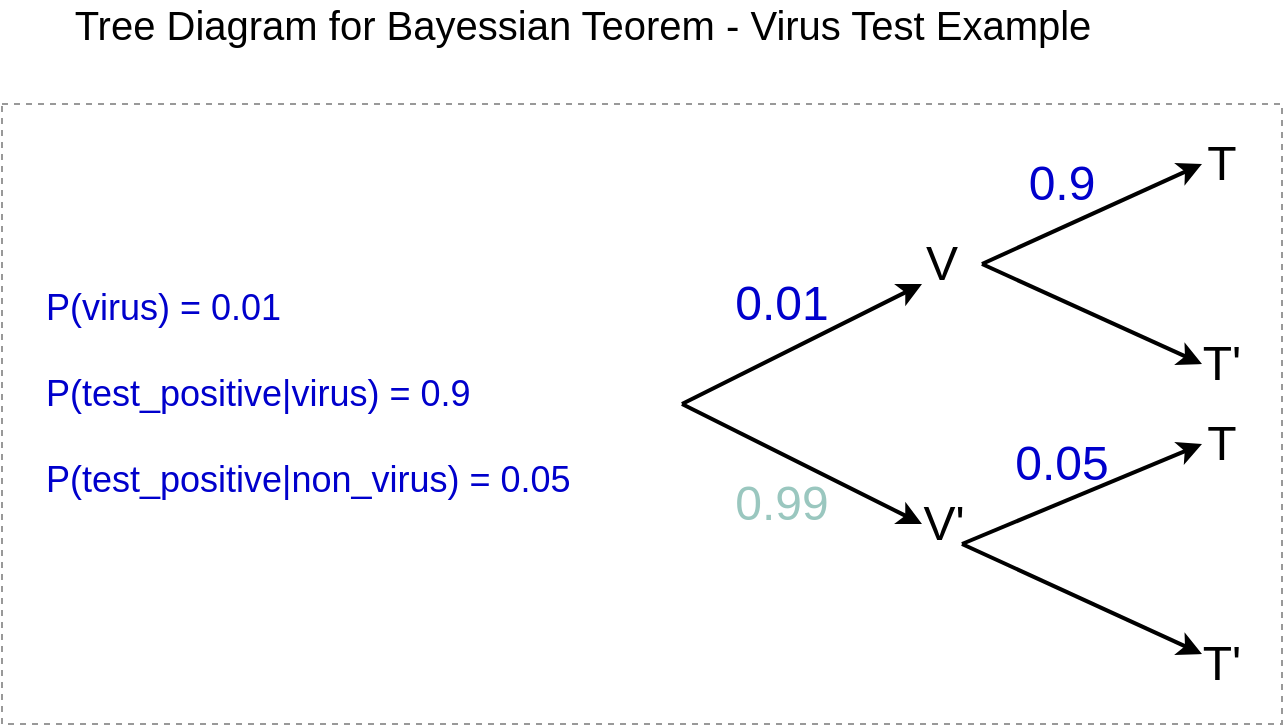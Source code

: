 <mxfile version="13.1.1" type="device"><diagram id="HqzTKb5rSb94MxnUH5ud" name="Page-1"><mxGraphModel dx="1009" dy="586" grid="1" gridSize="10" guides="1" tooltips="1" connect="1" arrows="1" fold="1" page="1" pageScale="1" pageWidth="850" pageHeight="1100" math="0" shadow="0"><root><mxCell id="0"/><mxCell id="1" parent="0"/><mxCell id="sLqzf8rt2Lw7JNs2sqd3-40" value="" style="rounded=0;whiteSpace=wrap;html=1;strokeWidth=1;strokeColor=#999999;dashed=1;" vertex="1" parent="1"><mxGeometry x="10" y="70" width="640" height="310" as="geometry"/></mxCell><mxCell id="sLqzf8rt2Lw7JNs2sqd3-43" value="&lt;font style=&quot;font-size: 20px&quot;&gt;Tree Diagram for Bayessian Teorem - Virus Test Example&lt;/font&gt;" style="text;html=1;align=center;verticalAlign=middle;resizable=0;points=[];autosize=1;" vertex="1" parent="1"><mxGeometry x="40" y="20" width="520" height="20" as="geometry"/></mxCell><mxCell id="sLqzf8rt2Lw7JNs2sqd3-46" value="&lt;div style=&quot;font-size: 18px&quot;&gt;&lt;font style=&quot;font-size: 18px&quot; color=&quot;#0000cc&quot;&gt;P(virus) = 0.01&lt;/font&gt;&lt;/div&gt;&lt;div style=&quot;font-size: 18px&quot;&gt;&lt;font style=&quot;font-size: 18px&quot; color=&quot;#0000cc&quot;&gt;&lt;br&gt;&lt;/font&gt;&lt;/div&gt;&lt;div style=&quot;font-size: 18px&quot;&gt;&lt;font style=&quot;font-size: 18px&quot; color=&quot;#0000cc&quot;&gt;P(test_positive|virus) = 0.9&lt;/font&gt;&lt;/div&gt;&lt;div style=&quot;font-size: 18px&quot;&gt;&lt;font style=&quot;font-size: 18px&quot; color=&quot;#0000cc&quot;&gt;&lt;br&gt;&lt;/font&gt;&lt;/div&gt;&lt;div style=&quot;font-size: 18px&quot;&gt;&lt;font style=&quot;font-size: 18px&quot; color=&quot;#0000cc&quot;&gt;P(test_positive|non_virus) = 0.05&lt;/font&gt;&lt;/div&gt;" style="text;html=1;align=left;verticalAlign=middle;resizable=0;points=[];autosize=1;" vertex="1" parent="1"><mxGeometry x="30" y="180" width="280" height="70" as="geometry"/></mxCell><mxCell id="sLqzf8rt2Lw7JNs2sqd3-4" value="" style="endArrow=classic;html=1;endFill=1;fillColor=#f8cecc;strokeColor=#000000;strokeWidth=2;" edge="1" parent="1"><mxGeometry width="50" height="50" relative="1" as="geometry"><mxPoint x="350" y="220" as="sourcePoint"/><mxPoint x="470" y="160" as="targetPoint"/></mxGeometry></mxCell><mxCell id="sLqzf8rt2Lw7JNs2sqd3-5" value="" style="endArrow=classic;html=1;endFill=1;fillColor=#f8cecc;strokeColor=#000000;strokeWidth=2;" edge="1" parent="1"><mxGeometry width="50" height="50" relative="1" as="geometry"><mxPoint x="350" y="220" as="sourcePoint"/><mxPoint x="470" y="280" as="targetPoint"/></mxGeometry></mxCell><mxCell id="sLqzf8rt2Lw7JNs2sqd3-19" value="" style="group;strokeWidth=2;" vertex="1" connectable="0" parent="1"><mxGeometry x="470" y="220" width="170" height="140" as="geometry"/></mxCell><mxCell id="sLqzf8rt2Lw7JNs2sqd3-24" value="&lt;font style=&quot;font-size: 24px&quot;&gt;V'&lt;/font&gt;" style="text;html=1;strokeColor=none;fillColor=none;align=center;verticalAlign=middle;whiteSpace=wrap;rounded=0;" vertex="1" parent="sLqzf8rt2Lw7JNs2sqd3-19"><mxGeometry x="-9" y="50" width="40" height="20" as="geometry"/></mxCell><mxCell id="sLqzf8rt2Lw7JNs2sqd3-30" value="" style="endArrow=classic;html=1;endFill=1;fillColor=#f8cecc;strokeColor=#000000;strokeWidth=2;" edge="1" parent="sLqzf8rt2Lw7JNs2sqd3-19"><mxGeometry width="50" height="50" relative="1" as="geometry"><mxPoint x="20" y="70" as="sourcePoint"/><mxPoint x="140" y="20" as="targetPoint"/></mxGeometry></mxCell><mxCell id="sLqzf8rt2Lw7JNs2sqd3-31" value="" style="endArrow=classic;html=1;endFill=1;fillColor=#f8cecc;strokeColor=#000000;strokeWidth=2;exitX=1;exitY=0.5;exitDx=0;exitDy=0;entryX=0;entryY=0.25;entryDx=0;entryDy=0;" edge="1" parent="sLqzf8rt2Lw7JNs2sqd3-19" target="sLqzf8rt2Lw7JNs2sqd3-35"><mxGeometry width="50" height="50" relative="1" as="geometry"><mxPoint x="20" y="70" as="sourcePoint"/><mxPoint x="130" y="120" as="targetPoint"/></mxGeometry></mxCell><mxCell id="sLqzf8rt2Lw7JNs2sqd3-35" value="&lt;font style=&quot;font-size: 24px&quot;&gt;T'&lt;/font&gt;" style="text;html=1;strokeColor=none;fillColor=none;align=center;verticalAlign=middle;whiteSpace=wrap;rounded=0;" vertex="1" parent="sLqzf8rt2Lw7JNs2sqd3-19"><mxGeometry x="140" y="120" width="20" height="20" as="geometry"/></mxCell><mxCell id="sLqzf8rt2Lw7JNs2sqd3-38" value="&lt;font style=&quot;font-size: 24px&quot; color=&quot;#0000cc&quot;&gt;0.05&lt;/font&gt;" style="text;html=1;strokeColor=none;fillColor=none;align=center;verticalAlign=middle;whiteSpace=wrap;rounded=0;" vertex="1" parent="sLqzf8rt2Lw7JNs2sqd3-19"><mxGeometry x="50" y="20" width="40" height="20" as="geometry"/></mxCell><mxCell id="sLqzf8rt2Lw7JNs2sqd3-23" value="&lt;font style=&quot;font-size: 24px&quot;&gt;V&lt;/font&gt;" style="text;html=1;strokeColor=none;fillColor=none;align=center;verticalAlign=middle;whiteSpace=wrap;rounded=0;" vertex="1" parent="1"><mxGeometry x="460" y="140" width="40" height="20" as="geometry"/></mxCell><mxCell id="sLqzf8rt2Lw7JNs2sqd3-13" value="" style="endArrow=classic;html=1;endFill=1;fillColor=#f8cecc;strokeColor=#000000;strokeWidth=2;" edge="1" parent="1"><mxGeometry width="50" height="50" relative="1" as="geometry"><mxPoint x="500" y="150" as="sourcePoint"/><mxPoint x="610" y="100" as="targetPoint"/></mxGeometry></mxCell><mxCell id="sLqzf8rt2Lw7JNs2sqd3-25" value="" style="endArrow=classic;html=1;endFill=1;fillColor=#f8cecc;strokeColor=#000000;strokeWidth=2;exitX=1;exitY=0.5;exitDx=0;exitDy=0;" edge="1" parent="1" source="sLqzf8rt2Lw7JNs2sqd3-23"><mxGeometry width="50" height="50" relative="1" as="geometry"><mxPoint x="510" y="155" as="sourcePoint"/><mxPoint x="610" y="200" as="targetPoint"/></mxGeometry></mxCell><mxCell id="sLqzf8rt2Lw7JNs2sqd3-32" value="&lt;font style=&quot;font-size: 24px&quot;&gt;T&lt;/font&gt;" style="text;html=1;strokeColor=none;fillColor=none;align=center;verticalAlign=middle;whiteSpace=wrap;rounded=0;" vertex="1" parent="1"><mxGeometry x="600" y="90" width="40" height="20" as="geometry"/></mxCell><mxCell id="sLqzf8rt2Lw7JNs2sqd3-33" value="&lt;font style=&quot;font-size: 24px&quot;&gt;T&lt;/font&gt;" style="text;html=1;strokeColor=none;fillColor=none;align=center;verticalAlign=middle;whiteSpace=wrap;rounded=0;" vertex="1" parent="1"><mxGeometry x="600" y="230" width="40" height="20" as="geometry"/></mxCell><mxCell id="sLqzf8rt2Lw7JNs2sqd3-34" value="&lt;font style=&quot;font-size: 24px&quot;&gt;T'&lt;/font&gt;" style="text;html=1;strokeColor=none;fillColor=none;align=center;verticalAlign=middle;whiteSpace=wrap;rounded=0;" vertex="1" parent="1"><mxGeometry x="600" y="190" width="40" height="20" as="geometry"/></mxCell><mxCell id="sLqzf8rt2Lw7JNs2sqd3-36" value="&lt;font style=&quot;font-size: 24px&quot; color=&quot;#0000cc&quot;&gt;0.01&lt;/font&gt;" style="text;html=1;strokeColor=none;fillColor=none;align=center;verticalAlign=middle;whiteSpace=wrap;rounded=0;" vertex="1" parent="1"><mxGeometry x="380" y="160" width="40" height="20" as="geometry"/></mxCell><mxCell id="sLqzf8rt2Lw7JNs2sqd3-37" value="&lt;font style=&quot;font-size: 24px&quot; color=&quot;#0000cc&quot;&gt;0.9&lt;/font&gt;" style="text;html=1;strokeColor=none;fillColor=none;align=center;verticalAlign=middle;whiteSpace=wrap;rounded=0;" vertex="1" parent="1"><mxGeometry x="520" y="100" width="40" height="20" as="geometry"/></mxCell><mxCell id="sLqzf8rt2Lw7JNs2sqd3-39" value="&lt;font style=&quot;font-size: 24px&quot; color=&quot;#9ac7bf&quot;&gt;0.99&lt;/font&gt;" style="text;html=1;strokeColor=none;fillColor=none;align=center;verticalAlign=middle;whiteSpace=wrap;rounded=0;" vertex="1" parent="1"><mxGeometry x="380" y="260" width="40" height="20" as="geometry"/></mxCell></root></mxGraphModel></diagram></mxfile>